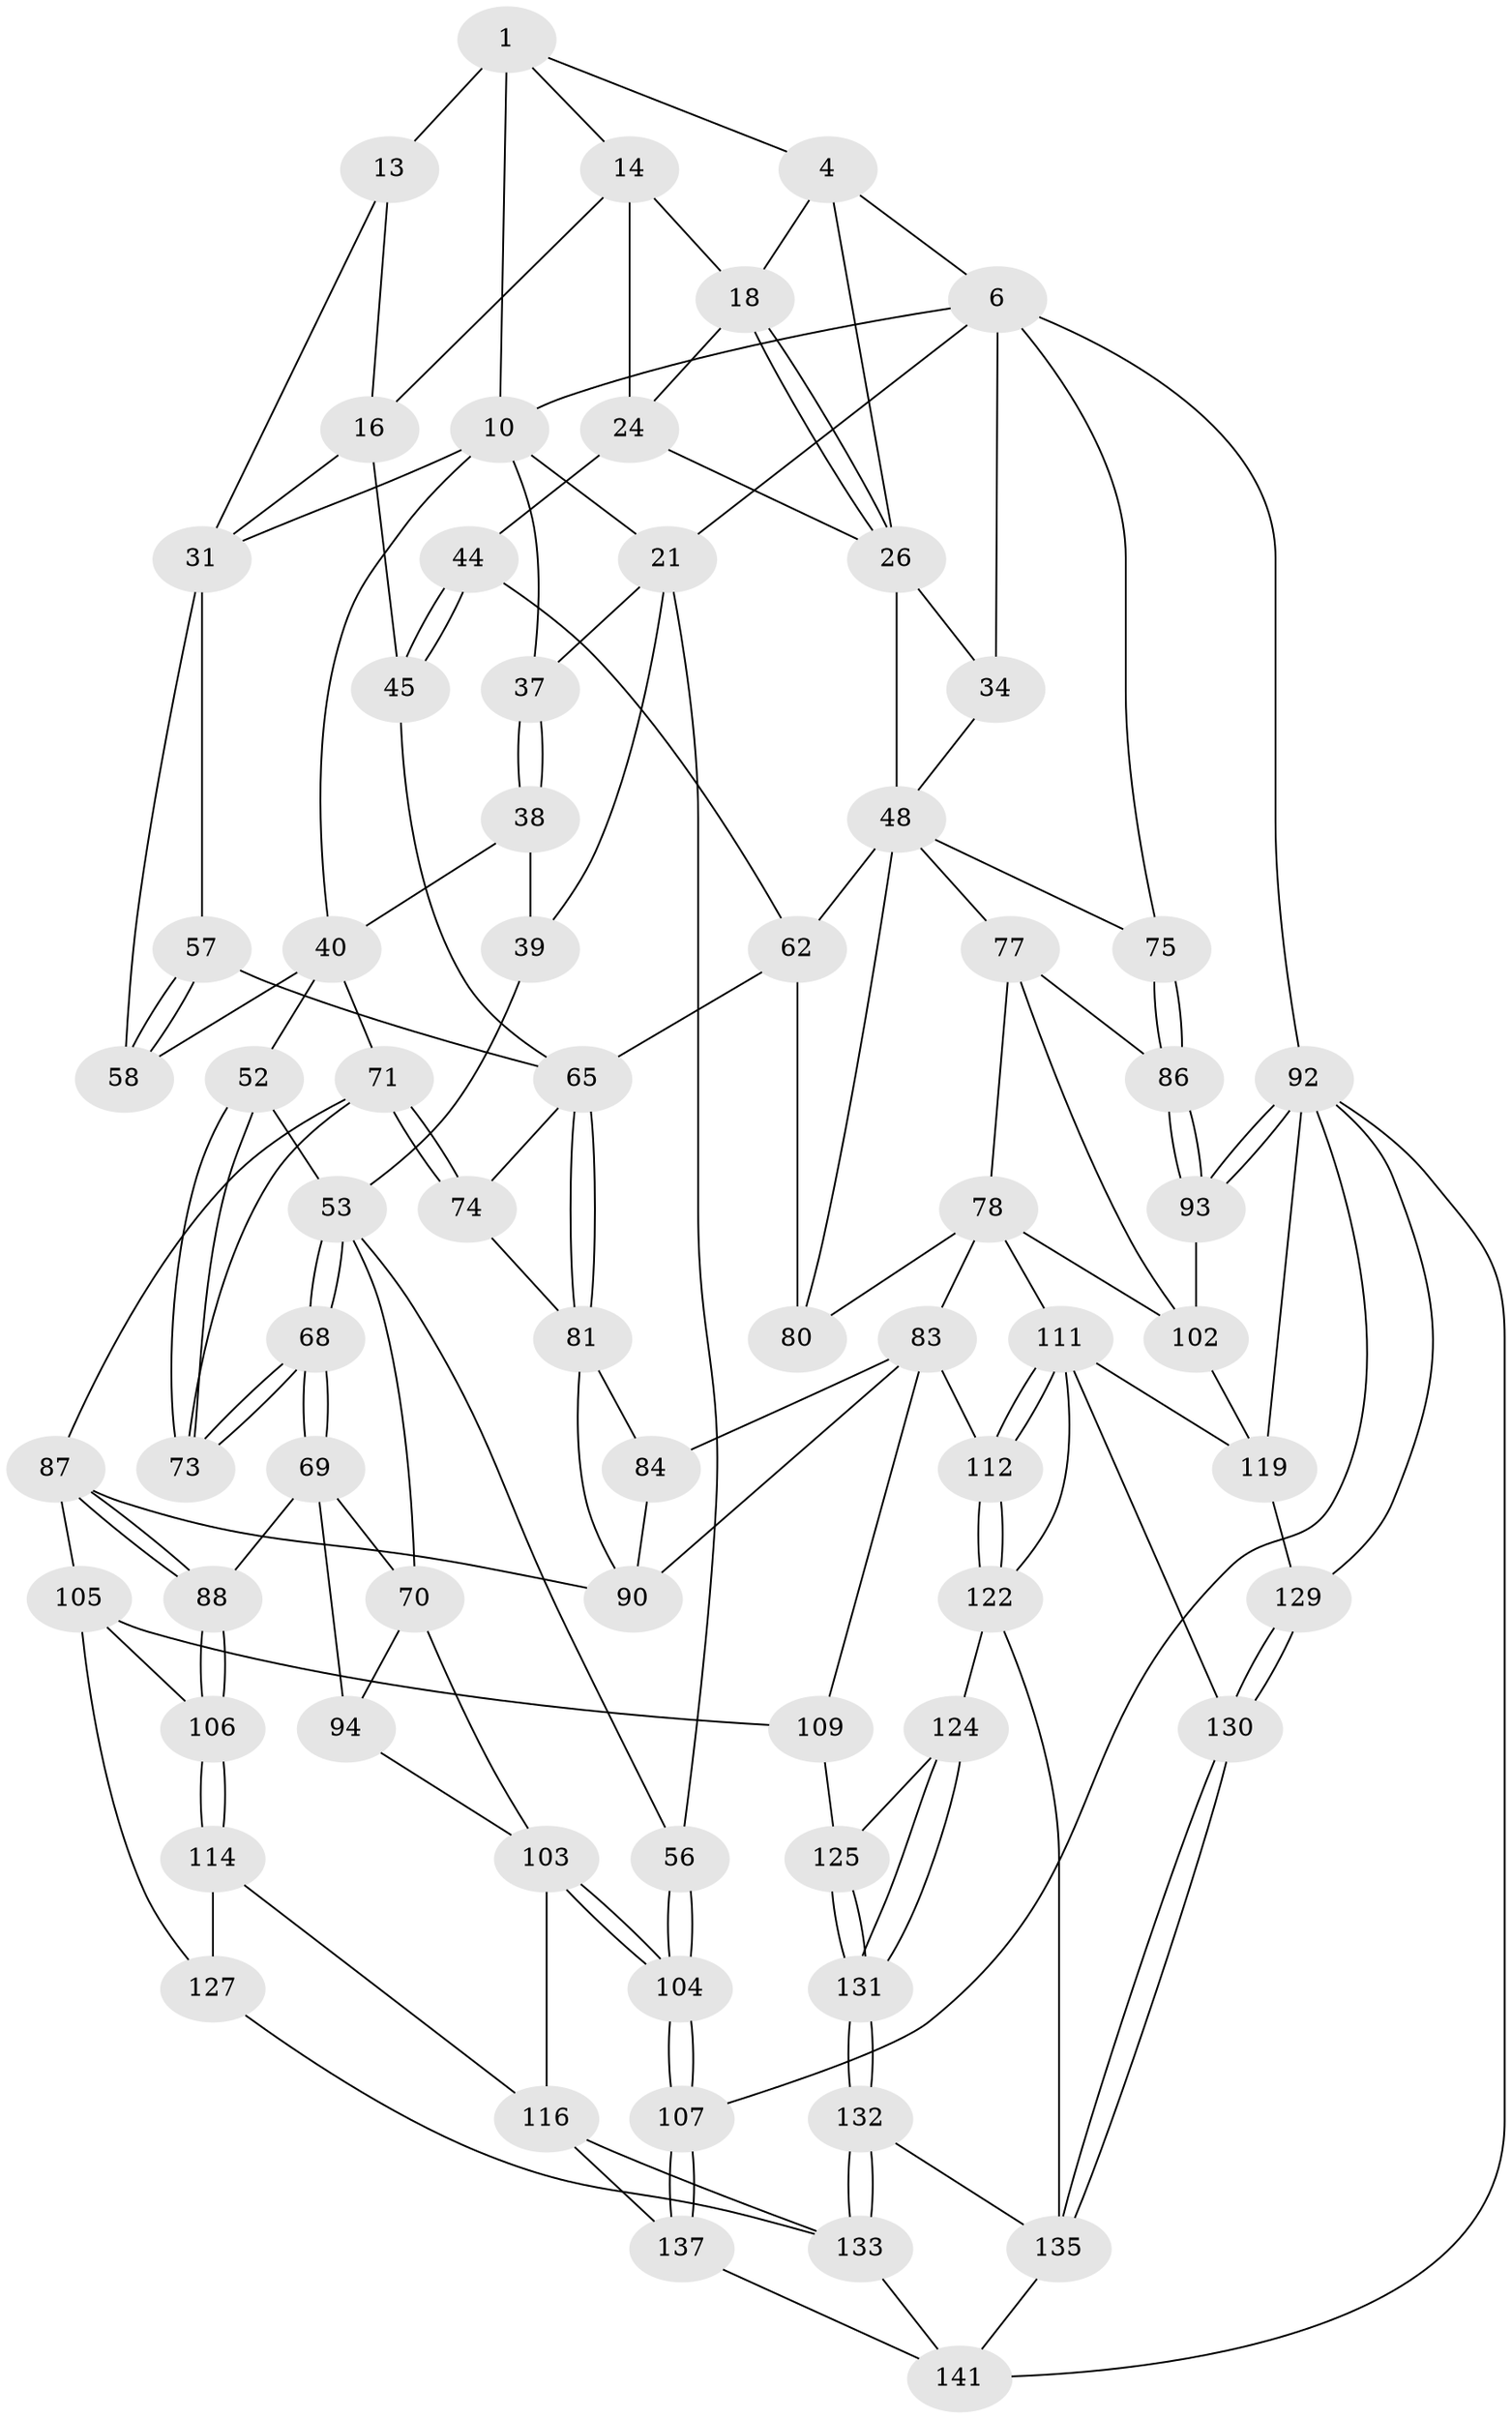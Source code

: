 // original degree distribution, {3: 0.014084507042253521, 4: 0.24647887323943662, 5: 0.5070422535211268, 6: 0.2323943661971831}
// Generated by graph-tools (version 1.1) at 2025/16/03/09/25 04:16:57]
// undirected, 71 vertices, 161 edges
graph export_dot {
graph [start="1"]
  node [color=gray90,style=filled];
  1 [pos="+0.37736295795106833+0",super="+9+2"];
  4 [pos="+0.9096468634442437+0",super="+5"];
  6 [pos="+1+0",super="+7+46"];
  10 [pos="+0.2985808776877487+0.14296272451641615",super="+11+33"];
  13 [pos="+0.5159804894558558+0.05080751457125639",super="+17"];
  14 [pos="+0.7011401797049271+0",super="+20+15"];
  16 [pos="+0.5665626876505524+0.13713122559830326",super="+42"];
  18 [pos="+0.801041849612165+0.10717944338657724",super="+19"];
  21 [pos="+0.057194179935054344+0.13437668801749228",super="+22"];
  24 [pos="+0.6898390833347086+0.17648053757704082",super="+25"];
  26 [pos="+0.8284713723335063+0.14490481328330812",super="+30+27"];
  31 [pos="+0.4372956998429911+0.2021391734424812",super="+32+43"];
  34 [pos="+0.9164377015498791+0.22661691262166853",super="+35"];
  37 [pos="+0.14988549584403632+0.1648791891394983"];
  38 [pos="+0.14209914632870863+0.24809976979911294"];
  39 [pos="+0.07085028308502363+0.25153987326225463"];
  40 [pos="+0.31674859000766625+0.25707036331190036",super="+41+59"];
  44 [pos="+0.6698140397027186+0.2954646623762719"];
  45 [pos="+0.6605264073142064+0.2999664685815893"];
  48 [pos="+0.7462803205075683+0.2891331666012433",super="+60"];
  52 [pos="+0.2028762205220093+0.3193758283206748"];
  53 [pos="+0.087480614663108+0.3579223640140915",super="+54"];
  56 [pos="+0+0.43688618831504944"];
  57 [pos="+0.5153705190015822+0.4057130189696706"];
  58 [pos="+0.4700676408815972+0.3859711366832535"];
  62 [pos="+0.6948905511122394+0.35064209987515804",super="+64"];
  65 [pos="+0.6653772011445129+0.4774505400659214",super="+66"];
  68 [pos="+0.1554215244465352+0.5038604481898311"];
  69 [pos="+0.12702171117611538+0.5301145248098987",super="+89"];
  70 [pos="+0.12236771533508263+0.5303355304369106",super="+95"];
  71 [pos="+0.3152760675861808+0.4878295527438201",super="+72"];
  73 [pos="+0.21922798743806363+0.466081468528006"];
  74 [pos="+0.46938587776718876+0.518199648581307"];
  75 [pos="+1+0.5434671098074098"];
  77 [pos="+0.8643391597329632+0.5281616194283331",super="+85"];
  78 [pos="+0.7802866802086729+0.6006188504085103",super="+100+79"];
  80 [pos="+0.7189981328692452+0.48194495202086907"];
  81 [pos="+0.6383003193047722+0.5218609909584503",super="+82"];
  83 [pos="+0.6593062155594257+0.6200121313616476",super="+97"];
  84 [pos="+0.6308359143685169+0.6010450176620236"];
  86 [pos="+1+0.607594462299546"];
  87 [pos="+0.30931787012356277+0.5577314951680109",super="+91"];
  88 [pos="+0.2576659157084449+0.6825049140266859"];
  90 [pos="+0.48782065574843+0.6189702206935089",super="+96"];
  92 [pos="+1+1",super="+108+126"];
  93 [pos="+1+1"];
  94 [pos="+0.17596271932964172+0.6868911793962953"];
  102 [pos="+0.8400761103816434+0.6753516671917869",super="+118"];
  103 [pos="+0+0.741507832167041",super="+113"];
  104 [pos="+0+0.8169874889305433"];
  105 [pos="+0.3302389817435754+0.7091952636397282",super="+110"];
  106 [pos="+0.2818528252171737+0.7077577265007552"];
  107 [pos="+0+1"];
  109 [pos="+0.5054988208345516+0.7402331885391924"];
  111 [pos="+0.7264142749901092+0.7235208301220973",super="+121"];
  112 [pos="+0.6478558261686274+0.7838340788598036"];
  114 [pos="+0.2631379321821713+0.8130142981012838",super="+115"];
  116 [pos="+0.24988367029629266+0.8439012306573612",super="+117+139"];
  119 [pos="+0.8385190341809307+0.7586393256189603",super="+120"];
  122 [pos="+0.6347312798507526+0.8228601392045666",super="+123"];
  124 [pos="+0.6086234736092982+0.8272982348414762"];
  125 [pos="+0.5186611080407548+0.7622507329246861"];
  127 [pos="+0.41146165227347103+0.8152336015577336",super="+134"];
  129 [pos="+0.9123353376590172+1"];
  130 [pos="+0.9042720581035668+1"];
  131 [pos="+0.5000612491298272+0.9214013272668278"];
  132 [pos="+0.47184375883678176+0.9688562436350472"];
  133 [pos="+0.4358275500275254+0.9357854952967629",super="+138"];
  135 [pos="+0.5838379184862347+1",super="+136"];
  137 [pos="+0.15951274356865394+0.8684355365635532",super="+140"];
  141 [pos="+0.2806216215011681+1",super="+142"];
  1 -- 10;
  1 -- 13 [weight=2];
  1 -- 4;
  1 -- 14;
  4 -- 18;
  4 -- 6;
  4 -- 26;
  6 -- 92 [weight=2];
  6 -- 10;
  6 -- 21;
  6 -- 34 [weight=2];
  6 -- 75;
  10 -- 37;
  10 -- 21;
  10 -- 40;
  10 -- 31;
  13 -- 16;
  13 -- 31;
  14 -- 24 [weight=2];
  14 -- 16;
  14 -- 18;
  16 -- 45;
  16 -- 31;
  18 -- 26;
  18 -- 26;
  18 -- 24;
  21 -- 37;
  21 -- 56;
  21 -- 39;
  24 -- 44;
  24 -- 26;
  26 -- 34 [weight=3];
  26 -- 48 [weight=2];
  31 -- 58;
  31 -- 57;
  34 -- 48;
  37 -- 38;
  37 -- 38;
  38 -- 39;
  38 -- 40;
  39 -- 53;
  40 -- 52;
  40 -- 58;
  40 -- 71;
  44 -- 45;
  44 -- 45;
  44 -- 62;
  45 -- 65;
  48 -- 80;
  48 -- 75;
  48 -- 77;
  48 -- 62;
  52 -- 53;
  52 -- 73;
  52 -- 73;
  53 -- 68;
  53 -- 68;
  53 -- 56;
  53 -- 70;
  56 -- 104;
  56 -- 104;
  57 -- 58;
  57 -- 58;
  57 -- 65;
  62 -- 80;
  62 -- 65;
  65 -- 81;
  65 -- 81;
  65 -- 74;
  68 -- 69;
  68 -- 69;
  68 -- 73;
  68 -- 73;
  69 -- 70;
  69 -- 88;
  69 -- 94;
  70 -- 94;
  70 -- 103;
  71 -- 74;
  71 -- 74;
  71 -- 73;
  71 -- 87;
  74 -- 81;
  75 -- 86;
  75 -- 86;
  77 -- 78;
  77 -- 86;
  77 -- 102;
  78 -- 102;
  78 -- 111;
  78 -- 83 [weight=2];
  78 -- 80;
  81 -- 84;
  81 -- 90;
  83 -- 84;
  83 -- 112;
  83 -- 90;
  83 -- 109;
  84 -- 90;
  86 -- 93;
  86 -- 93;
  87 -- 88;
  87 -- 88;
  87 -- 105;
  87 -- 90;
  88 -- 106;
  88 -- 106;
  92 -- 93;
  92 -- 93;
  92 -- 107;
  92 -- 141;
  92 -- 129;
  92 -- 119;
  93 -- 102;
  94 -- 103;
  102 -- 119;
  103 -- 104;
  103 -- 104;
  103 -- 116;
  104 -- 107;
  104 -- 107;
  105 -- 106;
  105 -- 109;
  105 -- 127;
  106 -- 114;
  106 -- 114;
  107 -- 137;
  107 -- 137;
  109 -- 125;
  111 -- 112;
  111 -- 112;
  111 -- 122;
  111 -- 119;
  111 -- 130;
  112 -- 122;
  112 -- 122;
  114 -- 127 [weight=2];
  114 -- 116;
  116 -- 137 [weight=2];
  116 -- 133;
  119 -- 129;
  122 -- 124;
  122 -- 135;
  124 -- 125;
  124 -- 131;
  124 -- 131;
  125 -- 131;
  125 -- 131;
  127 -- 133;
  129 -- 130;
  129 -- 130;
  130 -- 135;
  130 -- 135;
  131 -- 132;
  131 -- 132;
  132 -- 133;
  132 -- 133;
  132 -- 135;
  133 -- 141;
  135 -- 141;
  137 -- 141;
}
